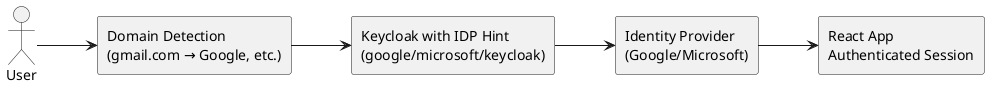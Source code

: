 @startuml
left to right direction

actor User
rectangle "Domain Detection\n(gmail.com → Google, etc.)" as Domain
rectangle "Keycloak with IDP Hint\n(google/microsoft/keycloak)" as KC
rectangle "Identity Provider\n(Google/Microsoft)" as IdP
rectangle "React App\nAuthenticated Session" as App

User --> Domain
Domain --> KC
KC --> IdP
IdP --> App

@enduml